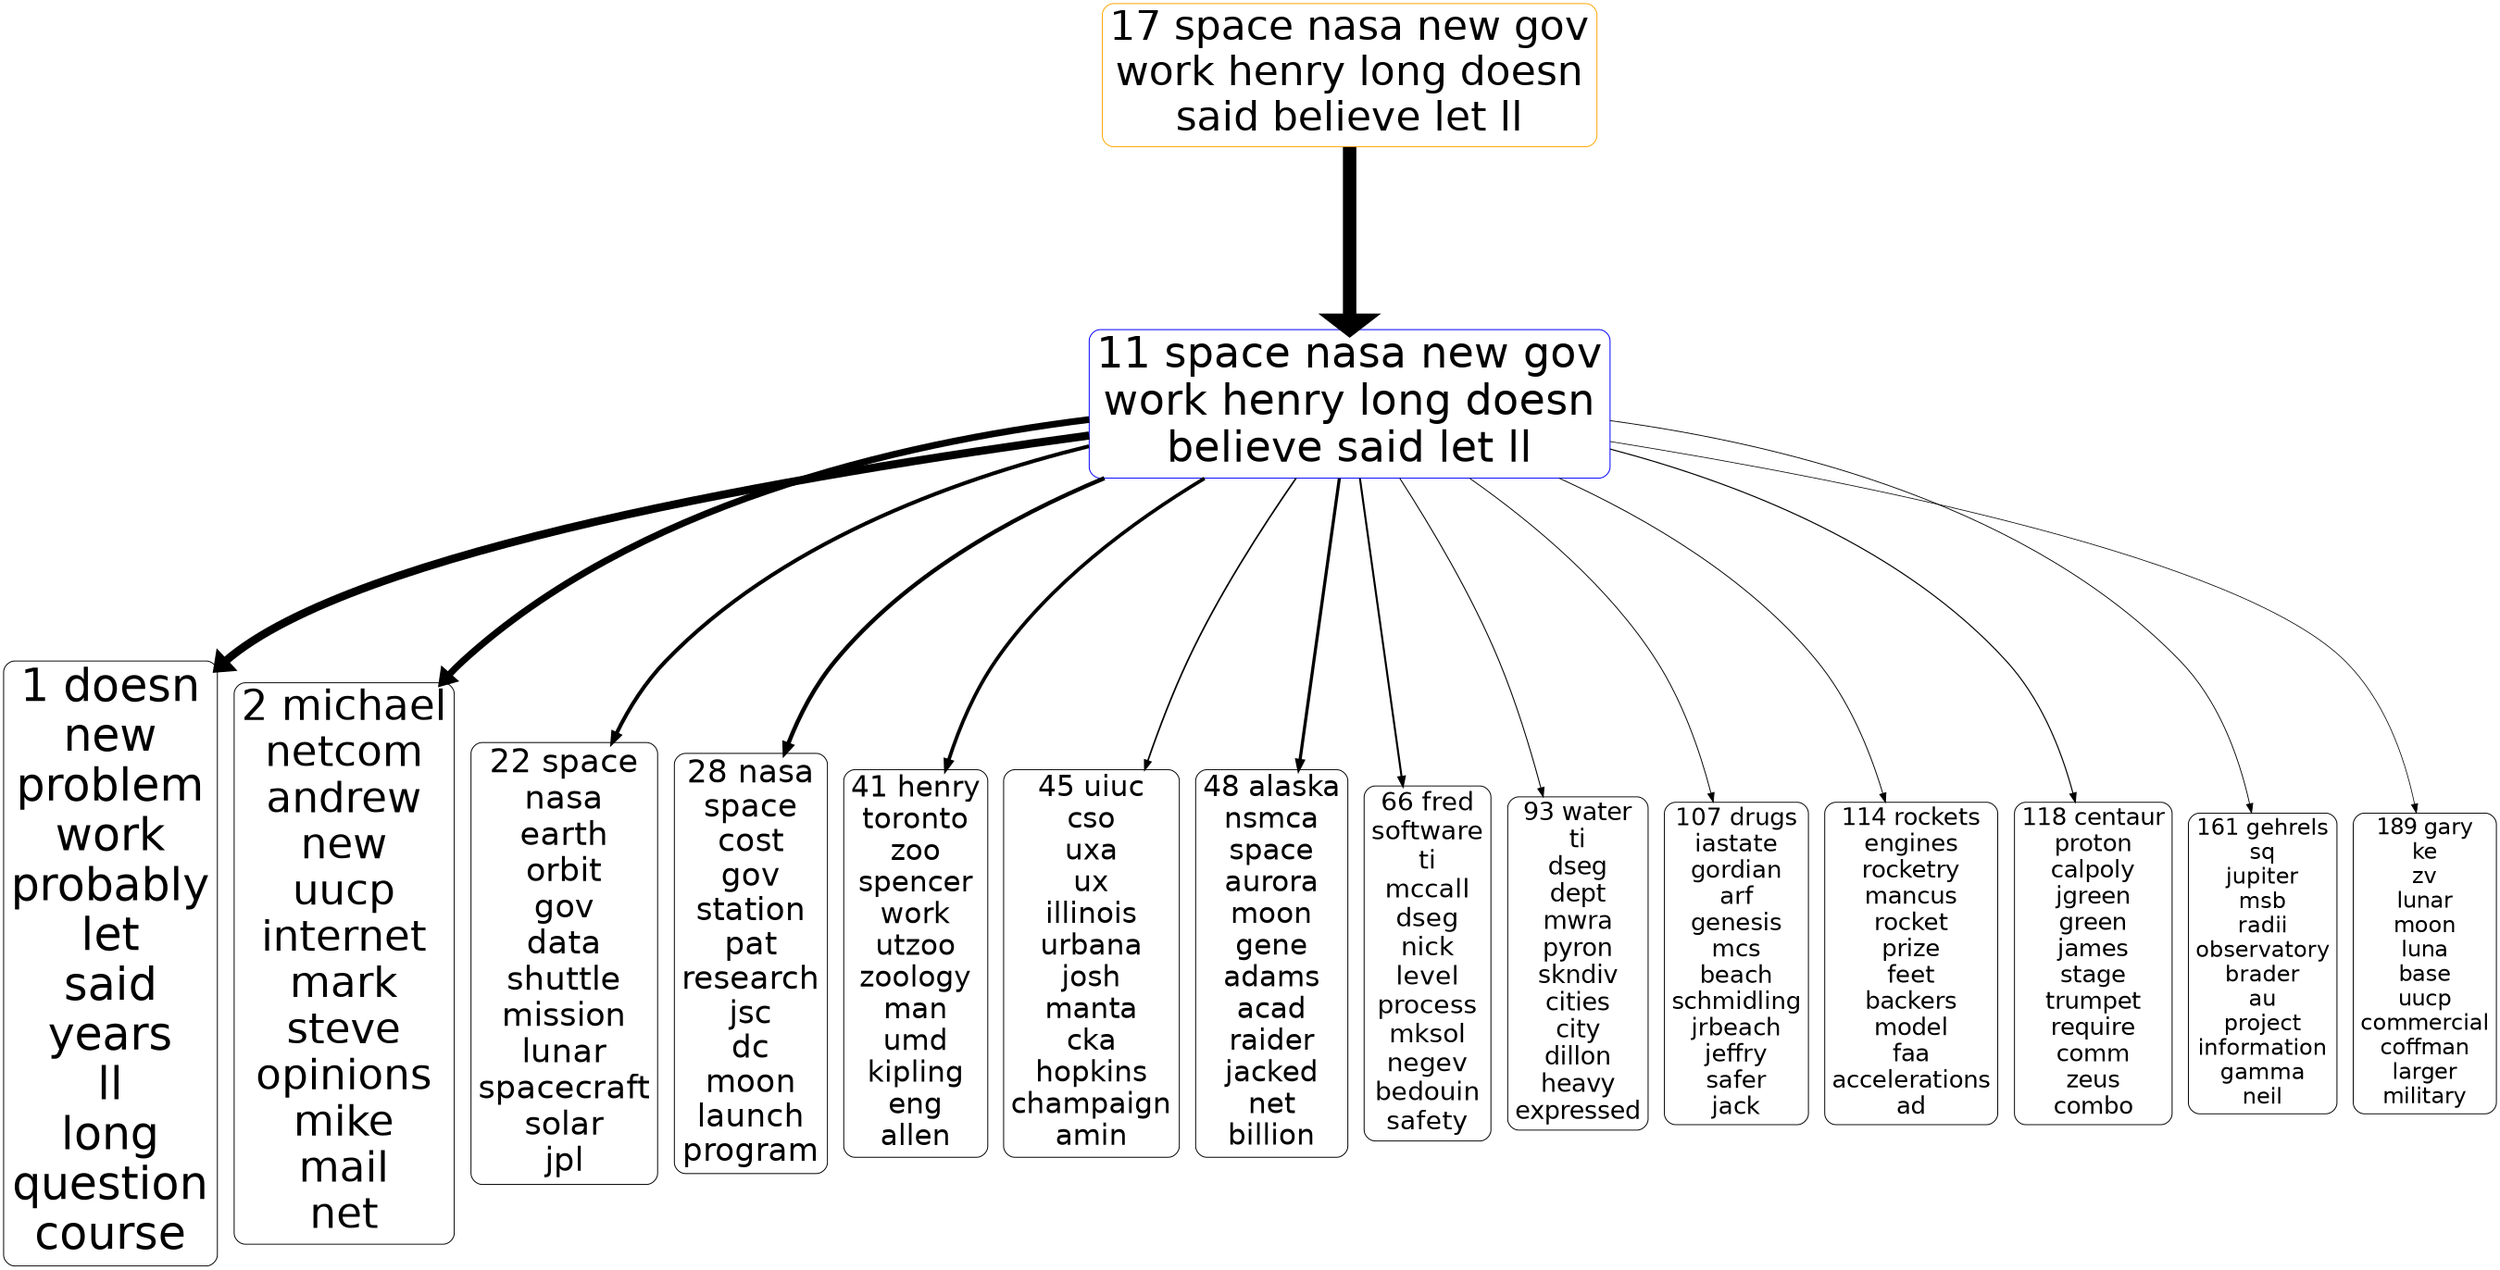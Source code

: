 digraph G {
size="18,18!";ranksep=4; ratio = auto; layers="1:2:3:4:5";
graph [fontname = "helvetica"];node [fontname = "helvetica"];edge [fontname = "helvetica"];ranksep=2.8;
"3_17" [ rank =3,fontsize =45.0478, shape=box, style="rounded", color=orange, label="17 space nasa new gov
work henry long doesn
said believe let ll"]
"3_17" -> "2_11" [penwidth=14.8232,dir=forward]
"2_11" [rank =4,fontsize =47.3234, shape=box, style="rounded", color=blue,label="11 space nasa new gov
work henry long doesn
believe said let ll"]
"2_11" [ rank =2,fontsize =47.3234, shape=box, style="rounded", color=blue, label="11 space nasa new gov
work henry long doesn
believe said let ll"]
"2_11" -> "1_1" [penwidth=8.9364,dir=forward]
"1_1" [rank =3,fontsize =50, shape=box, style="rounded", color=black,label="1 doesn
new
problem
work
probably
let
said
years
ll
long
question
course"]
"2_11" -> "1_2" [penwidth=7.4167,dir=forward]
"1_2" [rank =3,fontsize =46.1741, shape=box, style="rounded", color=black,label="2 michael
netcom
andrew
new
uucp
internet
mark
steve
opinions
mike
mail
net"]
"2_11" -> "1_22" [penwidth=4.2869,dir=forward]
"1_22" [rank =3,fontsize =36.1439, shape=box, style="rounded", color=black,label="22 space
nasa
earth
orbit
gov
data
shuttle
mission
lunar
spacecraft
solar
jpl"]
"2_11" -> "1_28" [penwidth=4.6525,dir=forward]
"1_28" [rank =3,fontsize =34.9684, shape=box, style="rounded", color=black,label="28 nasa
space
cost
gov
station
pat
research
jsc
dc
moon
launch
program"]
"2_11" -> "1_41" [penwidth=3.9302,dir=forward]
"1_41" [rank =3,fontsize =31.8945, shape=box, style="rounded", color=black,label="41 henry
toronto
zoo
spencer
work
utzoo
zoology
man
umd
kipling
eng
allen"]
"2_11" -> "1_45" [penwidth=1.7621,dir=forward]
"1_45" [rank =3,fontsize =31.532, shape=box, style="rounded", color=black,label="45 uiuc
cso
uxa
ux
illinois
urbana
josh
manta
cka
hopkins
champaign
amin"]
"2_11" -> "1_48" [penwidth=3.4409,dir=forward]
"1_48" [rank =3,fontsize =31.3763, shape=box, style="rounded", color=black,label="48 alaska
nsmca
space
aurora
moon
gene
adams
acad
raider
jacked
net
billion"]
"2_11" -> "1_66" [penwidth=2.2282,dir=forward]
"1_66" [rank =3,fontsize =28.7847, shape=box, style="rounded", color=black,label="66 fred
software
ti
mccall
dseg
nick
level
process
mksol
negev
bedouin
safety"]
"2_11" -> "1_93" [penwidth=1.0904,dir=forward]
"1_93" [rank =3,fontsize =27.1006, shape=box, style="rounded", color=black,label="93 water
ti
dseg
dept
mwra
pyron
skndiv
cities
city
dillon
heavy
expressed"]
"2_11" -> "1_107" [penwidth=0.98166,dir=forward]
"1_107" [rank =3,fontsize =26.5751, shape=box, style="rounded", color=black,label="107 drugs
iastate
gordian
arf
genesis
mcs
beach
schmidling
jrbeach
jeffry
safer
jack"]
"2_11" -> "1_114" [penwidth=0.98166,dir=forward]
"1_114" [rank =3,fontsize =26.2843, shape=box, style="rounded", color=black,label="114 rockets
engines
rocketry
mancus
rocket
prize
feet
backers
model
faa
accelerations
ad"]
"2_11" -> "1_118" [penwidth=1.2128,dir=forward]
"1_118" [rank =3,fontsize =26.1775, shape=box, style="rounded", color=black,label="118 centaur
proton
calpoly
jgreen
green
james
stage
trumpet
require
comm
zeus
combo"]
"2_11" -> "1_161" [penwidth=0.92247,dir=forward]
"1_161" [rank =3,fontsize =24.645, shape=box, style="rounded", color=black,label="161 gehrels
sq
jupiter
msb
radii
observatory
brader
au
project
information
gamma
neil"]
"2_11" -> "1_189" [penwidth=0.79091,dir=forward]
"1_189" [rank =3,fontsize =24.108, shape=box, style="rounded", color=black,label="189 gary
ke
zv
lunar
moon
luna
base
uucp
commercial
coffman
larger
military"]
{rank=same; "1_1" "1_2" "1_22" "1_28" "1_41" "1_45" "1_48" "1_66" "1_93" "1_107" "1_114" "1_118" "1_161" "1_189"}{rank=same; "2_11" "2_11"}{rank=same; "3_17"}{rank=same;}{rank=same;}}